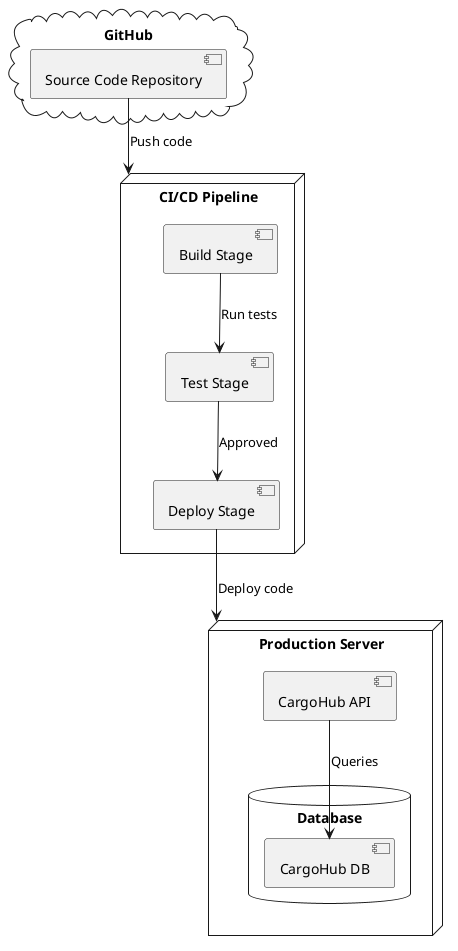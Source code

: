 @startuml
cloud "GitHub" {
    [Source Code Repository]
}

node "CI/CD Pipeline" {
    [Build Stage]
    [Test Stage]
    [Deploy Stage]
}

node "Production Server" {
    [CargoHub API]
    database "Database" {
        [CargoHub DB]
    }
}

' Verbindingen
[Source Code Repository] --> [CI/CD Pipeline] : Push code
[Build Stage] --> [Test Stage] : Run tests
[Test Stage] --> [Deploy Stage] : Approved
[Deploy Stage] --> [Production Server] : Deploy code
[CargoHub API] --> [CargoHub DB] : Queries
@enduml
